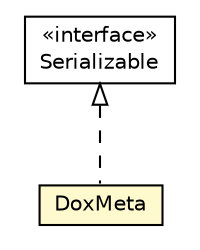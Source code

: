#!/usr/local/bin/dot
#
# Class diagram 
# Generated by UMLGraph version R5_6-24-gf6e263 (http://www.umlgraph.org/)
#

digraph G {
	edge [fontname="Helvetica",fontsize=10,labelfontname="Helvetica",labelfontsize=10];
	node [fontname="Helvetica",fontsize=10,shape=plaintext];
	nodesep=0.25;
	ranksep=0.5;
	// net.trajano.doxdb.DoxMeta
	c1024 [label=<<table title="net.trajano.doxdb.DoxMeta" border="0" cellborder="1" cellspacing="0" cellpadding="2" port="p" bgcolor="lemonChiffon" href="./DoxMeta.html">
		<tr><td><table border="0" cellspacing="0" cellpadding="1">
<tr><td align="center" balign="center"> DoxMeta </td></tr>
		</table></td></tr>
		</table>>, URL="./DoxMeta.html", fontname="Helvetica", fontcolor="black", fontsize=10.0];
	//net.trajano.doxdb.DoxMeta implements java.io.Serializable
	c1061:p -> c1024:p [dir=back,arrowtail=empty,style=dashed];
	// java.io.Serializable
	c1061 [label=<<table title="java.io.Serializable" border="0" cellborder="1" cellspacing="0" cellpadding="2" port="p" href="http://java.sun.com/j2se/1.4.2/docs/api/java/io/Serializable.html">
		<tr><td><table border="0" cellspacing="0" cellpadding="1">
<tr><td align="center" balign="center"> &#171;interface&#187; </td></tr>
<tr><td align="center" balign="center"> Serializable </td></tr>
		</table></td></tr>
		</table>>, URL="http://java.sun.com/j2se/1.4.2/docs/api/java/io/Serializable.html", fontname="Helvetica", fontcolor="black", fontsize=10.0];
}

